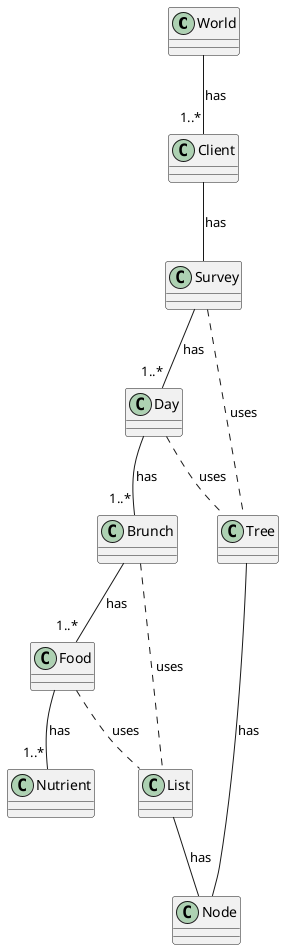 @startuml class diagram
class World{}
class Client{}
class Survey{}
class Day{}
class Brunch{}
class Food{}
class Nutrient{}
class Tree{}
class Node{}
class List{}

World -- "1..*" Client : has
Client -- Survey : has
Survey -- "1..*" Day : has
Survey .. Tree : uses
Day .. Tree : uses
Day -- "1..*" Brunch : has
Brunch .. List : uses
Brunch -- "1..*" Food : has
Food .. List : uses
Food -- "1..*" Nutrient : has
Tree -- Node : has
List -- Node : has
@enduml